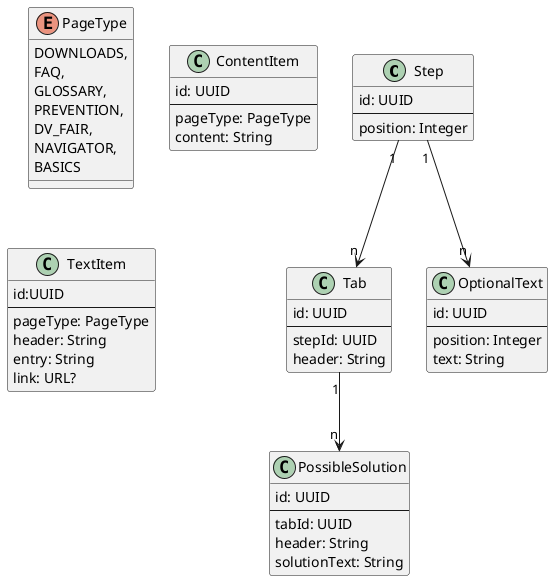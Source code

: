 @startuml

class Step{
id: UUID
---
position: Integer
}

class Tab {
id: UUID
---
stepId: UUID
header: String
}

class PossibleSolution {
id: UUID
---
tabId: UUID
header: String
solutionText: String
}

class OptionalText {
id: UUID
---
position: Integer
text: String
}

Step "1" --> "n" Tab
Step "1" --> "n" OptionalText
Tab "1"-->"n" PossibleSolution

enum PageType {
    DOWNLOADS,
    FAQ,
    GLOSSARY,
    PREVENTION,
    DV_FAIR,
    NAVIGATOR,
    BASICS
}

class ContentItem {
id: UUID
---
pageType: PageType
content: String
}

class TextItem {
id:UUID
---
pageType: PageType
header: String
entry: String
link: URL?
}

@enduml
